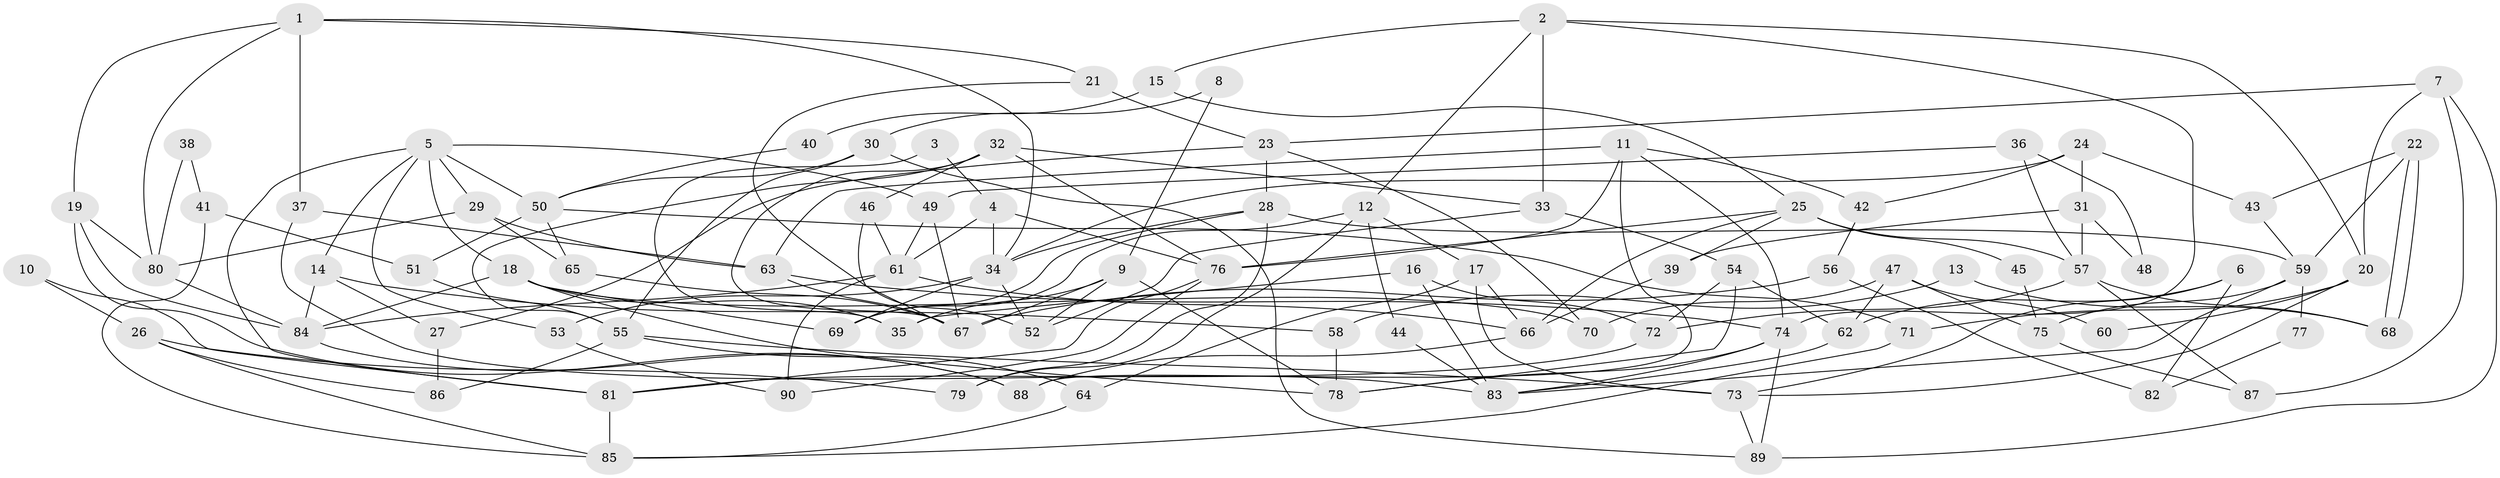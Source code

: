 // Generated by graph-tools (version 1.1) at 2025/50/03/09/25 03:50:04]
// undirected, 90 vertices, 180 edges
graph export_dot {
graph [start="1"]
  node [color=gray90,style=filled];
  1;
  2;
  3;
  4;
  5;
  6;
  7;
  8;
  9;
  10;
  11;
  12;
  13;
  14;
  15;
  16;
  17;
  18;
  19;
  20;
  21;
  22;
  23;
  24;
  25;
  26;
  27;
  28;
  29;
  30;
  31;
  32;
  33;
  34;
  35;
  36;
  37;
  38;
  39;
  40;
  41;
  42;
  43;
  44;
  45;
  46;
  47;
  48;
  49;
  50;
  51;
  52;
  53;
  54;
  55;
  56;
  57;
  58;
  59;
  60;
  61;
  62;
  63;
  64;
  65;
  66;
  67;
  68;
  69;
  70;
  71;
  72;
  73;
  74;
  75;
  76;
  77;
  78;
  79;
  80;
  81;
  82;
  83;
  84;
  85;
  86;
  87;
  88;
  89;
  90;
  1 -- 19;
  1 -- 37;
  1 -- 21;
  1 -- 34;
  1 -- 80;
  2 -- 20;
  2 -- 74;
  2 -- 12;
  2 -- 15;
  2 -- 33;
  3 -- 35;
  3 -- 4;
  4 -- 76;
  4 -- 61;
  4 -- 34;
  5 -- 29;
  5 -- 49;
  5 -- 14;
  5 -- 18;
  5 -- 50;
  5 -- 53;
  5 -- 81;
  6 -- 73;
  6 -- 62;
  6 -- 82;
  7 -- 89;
  7 -- 23;
  7 -- 20;
  7 -- 87;
  8 -- 30;
  8 -- 9;
  9 -- 52;
  9 -- 78;
  9 -- 35;
  9 -- 67;
  10 -- 81;
  10 -- 26;
  11 -- 74;
  11 -- 88;
  11 -- 42;
  11 -- 63;
  11 -- 76;
  12 -- 17;
  12 -- 44;
  12 -- 69;
  12 -- 79;
  13 -- 58;
  13 -- 68;
  14 -- 84;
  14 -- 27;
  14 -- 58;
  15 -- 25;
  15 -- 40;
  16 -- 83;
  16 -- 35;
  16 -- 72;
  17 -- 66;
  17 -- 73;
  17 -- 64;
  18 -- 69;
  18 -- 35;
  18 -- 70;
  18 -- 78;
  18 -- 84;
  19 -- 84;
  19 -- 88;
  19 -- 80;
  20 -- 71;
  20 -- 60;
  20 -- 73;
  21 -- 52;
  21 -- 23;
  22 -- 59;
  22 -- 68;
  22 -- 68;
  22 -- 43;
  23 -- 28;
  23 -- 27;
  23 -- 70;
  24 -- 31;
  24 -- 34;
  24 -- 42;
  24 -- 43;
  25 -- 76;
  25 -- 57;
  25 -- 39;
  25 -- 45;
  25 -- 66;
  26 -- 79;
  26 -- 85;
  26 -- 86;
  27 -- 86;
  28 -- 69;
  28 -- 34;
  28 -- 59;
  28 -- 79;
  29 -- 63;
  29 -- 80;
  29 -- 65;
  30 -- 50;
  30 -- 55;
  30 -- 89;
  31 -- 57;
  31 -- 39;
  31 -- 48;
  32 -- 67;
  32 -- 46;
  32 -- 33;
  32 -- 55;
  32 -- 76;
  33 -- 52;
  33 -- 54;
  34 -- 52;
  34 -- 53;
  34 -- 69;
  36 -- 49;
  36 -- 57;
  36 -- 48;
  37 -- 83;
  37 -- 63;
  38 -- 41;
  38 -- 80;
  39 -- 66;
  40 -- 50;
  41 -- 85;
  41 -- 51;
  42 -- 56;
  43 -- 59;
  44 -- 83;
  45 -- 75;
  46 -- 67;
  46 -- 61;
  47 -- 62;
  47 -- 70;
  47 -- 60;
  47 -- 75;
  49 -- 67;
  49 -- 61;
  50 -- 65;
  50 -- 51;
  50 -- 71;
  51 -- 55;
  53 -- 90;
  54 -- 72;
  54 -- 62;
  54 -- 78;
  55 -- 86;
  55 -- 64;
  55 -- 73;
  56 -- 67;
  56 -- 82;
  57 -- 87;
  57 -- 72;
  57 -- 68;
  58 -- 78;
  59 -- 75;
  59 -- 77;
  59 -- 83;
  61 -- 84;
  61 -- 90;
  61 -- 66;
  62 -- 83;
  63 -- 74;
  63 -- 67;
  64 -- 85;
  65 -- 67;
  66 -- 88;
  71 -- 85;
  72 -- 81;
  73 -- 89;
  74 -- 78;
  74 -- 89;
  74 -- 83;
  75 -- 87;
  76 -- 81;
  76 -- 90;
  77 -- 82;
  80 -- 84;
  81 -- 85;
  84 -- 88;
}
